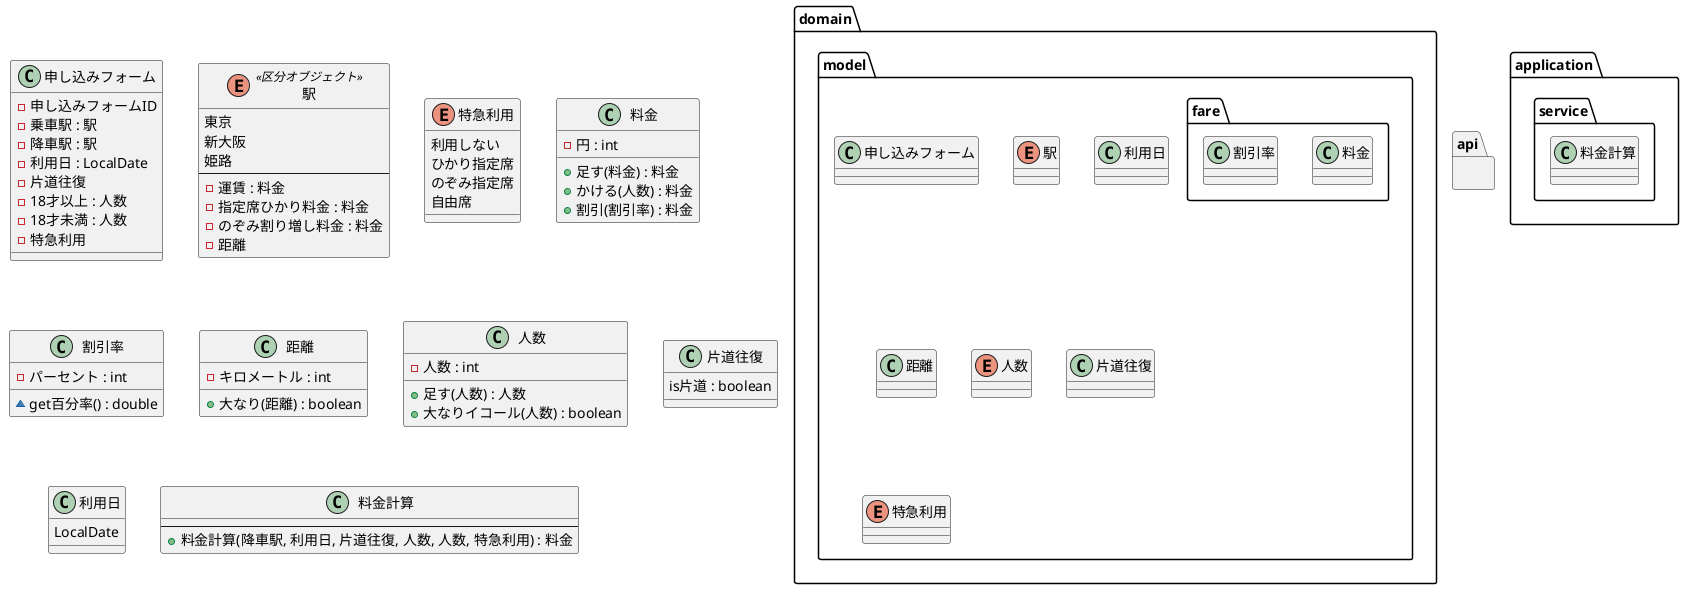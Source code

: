 @startuml

package domain {
    package model {

        class 申し込みフォーム
        enum 駅
        package fare {
            class 料金
            class 割引率
        }
        class 利用日
        class 距離
        enum 人数
        class 片道往復
        enum 特急利用
    }

}

package application {
    package service {
        class 料金計算
    }
}

package api {
}

class 申し込みフォーム {
    - 申し込みフォームID
    - 乗車駅 : 駅
    - 降車駅 : 駅
    - 利用日 : LocalDate
    - 片道往復
    - 18才以上 : 人数
    - 18才未満 : 人数
    - 特急利用


}
enum 駅 <<区分オブジェクト>> {
    東京
    新大阪
    姫路
    --
    - 運賃 : 料金
    - 指定席ひかり料金 : 料金
    - のぞみ割り増し料金 : 料金
    - 距離
}
enum 特急利用 {
    利用しない
    ひかり指定席
    のぞみ指定席
    自由席
}
class 料金 {
    - 円 : int

    + 足す(料金) : 料金
    + かける(人数) : 料金
    + 割引(割引率) : 料金
}
class 割引率 {
    - パーセント : int

    ~ get百分率() : double
}
class 距離 {
    - キロメートル : int

    + 大なり(距離) : boolean
}
class 人数 {
    - 人数 : int

    + 足す(人数) : 人数
    + 大なりイコール(人数) : boolean
}
class 片道往復 {
    is片道 : boolean
}
class 利用日 {
    LocalDate
}

class 料金計算 {
    --
    + 料金計算(降車駅, 利用日, 片道往復, 人数, 人数, 特急利用) : 料金
}

@enduml